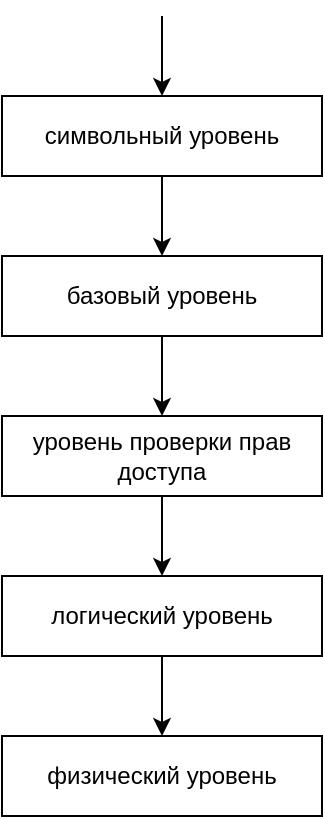 <mxfile version="16.0.0" type="device" pages="7"><diagram id="U2ZqbZIw9QofRoeQ5c0A" name="Page-1"><mxGraphModel dx="1422" dy="873" grid="1" gridSize="10" guides="1" tooltips="1" connect="1" arrows="1" fold="1" page="1" pageScale="1" pageWidth="850" pageHeight="1100" math="0" shadow="0"><root><mxCell id="0"/><mxCell id="1" parent="0"/><mxCell id="IdD03yo93DKK46nMMhek-1" value="символьный уровень" style="rounded=0;whiteSpace=wrap;html=1;" vertex="1" parent="1"><mxGeometry x="200" y="120" width="160" height="40" as="geometry"/></mxCell><mxCell id="IdD03yo93DKK46nMMhek-2" value="" style="endArrow=classic;html=1;rounded=0;entryX=0.5;entryY=0;entryDx=0;entryDy=0;" edge="1" parent="1" target="IdD03yo93DKK46nMMhek-1"><mxGeometry width="50" height="50" relative="1" as="geometry"><mxPoint x="280" y="80" as="sourcePoint"/><mxPoint x="330" y="30" as="targetPoint"/></mxGeometry></mxCell><mxCell id="IdD03yo93DKK46nMMhek-3" value="базовый уровень" style="rounded=0;whiteSpace=wrap;html=1;" vertex="1" parent="1"><mxGeometry x="200" y="200" width="160" height="40" as="geometry"/></mxCell><mxCell id="IdD03yo93DKK46nMMhek-4" value="уровень проверки прав доступа" style="rounded=0;whiteSpace=wrap;html=1;" vertex="1" parent="1"><mxGeometry x="200" y="280" width="160" height="40" as="geometry"/></mxCell><mxCell id="IdD03yo93DKK46nMMhek-5" value="" style="endArrow=classic;html=1;rounded=0;exitX=0.5;exitY=1;exitDx=0;exitDy=0;entryX=0.5;entryY=0;entryDx=0;entryDy=0;" edge="1" parent="1" source="IdD03yo93DKK46nMMhek-1" target="IdD03yo93DKK46nMMhek-3"><mxGeometry width="50" height="50" relative="1" as="geometry"><mxPoint x="160" y="550" as="sourcePoint"/><mxPoint x="210" y="500" as="targetPoint"/></mxGeometry></mxCell><mxCell id="IdD03yo93DKK46nMMhek-6" value="" style="endArrow=classic;html=1;rounded=0;exitX=0.5;exitY=1;exitDx=0;exitDy=0;" edge="1" parent="1" source="IdD03yo93DKK46nMMhek-3" target="IdD03yo93DKK46nMMhek-4"><mxGeometry width="50" height="50" relative="1" as="geometry"><mxPoint x="170" y="400" as="sourcePoint"/><mxPoint x="220" y="350" as="targetPoint"/></mxGeometry></mxCell><mxCell id="IdD03yo93DKK46nMMhek-7" value="логический уровень" style="rounded=0;whiteSpace=wrap;html=1;" vertex="1" parent="1"><mxGeometry x="200" y="360" width="160" height="40" as="geometry"/></mxCell><mxCell id="IdD03yo93DKK46nMMhek-8" value="физический уровень" style="rounded=0;whiteSpace=wrap;html=1;" vertex="1" parent="1"><mxGeometry x="200" y="440" width="160" height="40" as="geometry"/></mxCell><mxCell id="IdD03yo93DKK46nMMhek-9" value="" style="endArrow=classic;html=1;rounded=0;exitX=0.5;exitY=1;exitDx=0;exitDy=0;entryX=0.5;entryY=0;entryDx=0;entryDy=0;" edge="1" parent="1" source="IdD03yo93DKK46nMMhek-4" target="IdD03yo93DKK46nMMhek-7"><mxGeometry width="50" height="50" relative="1" as="geometry"><mxPoint x="-60" y="400" as="sourcePoint"/><mxPoint x="-10" y="350" as="targetPoint"/></mxGeometry></mxCell><mxCell id="IdD03yo93DKK46nMMhek-10" value="" style="endArrow=classic;html=1;rounded=0;exitX=0.5;exitY=1;exitDx=0;exitDy=0;" edge="1" parent="1" source="IdD03yo93DKK46nMMhek-7" target="IdD03yo93DKK46nMMhek-8"><mxGeometry width="50" height="50" relative="1" as="geometry"><mxPoint x="210" y="680" as="sourcePoint"/><mxPoint x="260" y="630" as="targetPoint"/></mxGeometry></mxCell></root></mxGraphModel></diagram><diagram id="pw4xMHkAfM4W3jhiuZm_" name="Page-2"><mxGraphModel dx="1422" dy="873" grid="1" gridSize="10" guides="1" tooltips="1" connect="1" arrows="1" fold="1" page="1" pageScale="1" pageWidth="850" pageHeight="1100" math="0" shadow="0"><root><mxCell id="EPVR5McbPEmQp6j_vHeq-0"/><mxCell id="EPVR5McbPEmQp6j_vHeq-1" parent="EPVR5McbPEmQp6j_vHeq-0"/><mxCell id="EPVR5McbPEmQp6j_vHeq-2" value="read(), write(), open(), ioctl()" style="text;html=1;strokeColor=none;fillColor=none;align=center;verticalAlign=middle;whiteSpace=wrap;rounded=0;" vertex="1" parent="EPVR5McbPEmQp6j_vHeq-1"><mxGeometry x="410" y="170" width="210" height="30" as="geometry"/></mxCell><mxCell id="EPVR5McbPEmQp6j_vHeq-3" value="процесс" style="ellipse;whiteSpace=wrap;html=1;" vertex="1" parent="EPVR5McbPEmQp6j_vHeq-1"><mxGeometry x="390" y="110" width="90" height="40" as="geometry"/></mxCell><mxCell id="EPVR5McbPEmQp6j_vHeq-4" value="" style="endArrow=classic;html=1;rounded=0;" edge="1" parent="EPVR5McbPEmQp6j_vHeq-1" source="EPVR5McbPEmQp6j_vHeq-3" target="EPVR5McbPEmQp6j_vHeq-5"><mxGeometry width="50" height="50" relative="1" as="geometry"><mxPoint x="240" y="380" as="sourcePoint"/><mxPoint x="290" y="330" as="targetPoint"/></mxGeometry></mxCell><mxCell id="EPVR5McbPEmQp6j_vHeq-14" style="edgeStyle=orthogonalEdgeStyle;rounded=0;orthogonalLoop=1;jettySize=auto;html=1;" edge="1" parent="EPVR5McbPEmQp6j_vHeq-1" source="EPVR5McbPEmQp6j_vHeq-5" target="EPVR5McbPEmQp6j_vHeq-8"><mxGeometry relative="1" as="geometry"><Array as="points"><mxPoint x="435" y="350"/><mxPoint x="150" y="350"/></Array></mxGeometry></mxCell><mxCell id="EPVR5McbPEmQp6j_vHeq-15" style="edgeStyle=orthogonalEdgeStyle;rounded=0;orthogonalLoop=1;jettySize=auto;html=1;" edge="1" parent="EPVR5McbPEmQp6j_vHeq-1" source="EPVR5McbPEmQp6j_vHeq-5" target="EPVR5McbPEmQp6j_vHeq-9"><mxGeometry relative="1" as="geometry"><Array as="points"><mxPoint x="435" y="350"/><mxPoint x="290" y="350"/></Array></mxGeometry></mxCell><mxCell id="EPVR5McbPEmQp6j_vHeq-16" style="edgeStyle=orthogonalEdgeStyle;rounded=0;orthogonalLoop=1;jettySize=auto;html=1;" edge="1" parent="EPVR5McbPEmQp6j_vHeq-1" source="EPVR5McbPEmQp6j_vHeq-5" target="EPVR5McbPEmQp6j_vHeq-10"><mxGeometry relative="1" as="geometry"/></mxCell><mxCell id="EPVR5McbPEmQp6j_vHeq-17" style="edgeStyle=orthogonalEdgeStyle;rounded=0;orthogonalLoop=1;jettySize=auto;html=1;" edge="1" parent="EPVR5McbPEmQp6j_vHeq-1" source="EPVR5McbPEmQp6j_vHeq-5" target="EPVR5McbPEmQp6j_vHeq-11"><mxGeometry relative="1" as="geometry"><Array as="points"><mxPoint x="435" y="350"/><mxPoint x="570" y="350"/></Array></mxGeometry></mxCell><mxCell id="EPVR5McbPEmQp6j_vHeq-18" style="edgeStyle=orthogonalEdgeStyle;rounded=0;orthogonalLoop=1;jettySize=auto;html=1;" edge="1" parent="EPVR5McbPEmQp6j_vHeq-1" source="EPVR5McbPEmQp6j_vHeq-5" target="EPVR5McbPEmQp6j_vHeq-12"><mxGeometry relative="1" as="geometry"><Array as="points"><mxPoint x="435" y="350"/><mxPoint x="710" y="350"/></Array></mxGeometry></mxCell><mxCell id="EPVR5McbPEmQp6j_vHeq-19" style="edgeStyle=orthogonalEdgeStyle;rounded=0;orthogonalLoop=1;jettySize=auto;html=1;" edge="1" parent="EPVR5McbPEmQp6j_vHeq-1" source="EPVR5McbPEmQp6j_vHeq-5" target="EPVR5McbPEmQp6j_vHeq-13"><mxGeometry relative="1" as="geometry"><Array as="points"><mxPoint x="435" y="350"/><mxPoint x="850" y="350"/></Array></mxGeometry></mxCell><mxCell id="EPVR5McbPEmQp6j_vHeq-5" value="интерфейс VFS" style="rounded=0;whiteSpace=wrap;html=1;" vertex="1" parent="EPVR5McbPEmQp6j_vHeq-1"><mxGeometry x="375" y="270" width="120" height="60" as="geometry"/></mxCell><mxCell id="EPVR5McbPEmQp6j_vHeq-6" value="" style="endArrow=none;dashed=1;html=1;rounded=0;" edge="1" parent="EPVR5McbPEmQp6j_vHeq-1"><mxGeometry width="50" height="50" relative="1" as="geometry"><mxPoint x="560" y="220" as="sourcePoint"/><mxPoint x="280" y="220" as="targetPoint"/></mxGeometry></mxCell><mxCell id="EPVR5McbPEmQp6j_vHeq-7" value="ядро" style="text;html=1;strokeColor=none;fillColor=none;align=center;verticalAlign=middle;whiteSpace=wrap;rounded=0;" vertex="1" parent="EPVR5McbPEmQp6j_vHeq-1"><mxGeometry x="490" y="220" width="60" height="30" as="geometry"/></mxCell><mxCell id="EPVR5McbPEmQp6j_vHeq-8" value="ext2" style="rounded=0;whiteSpace=wrap;html=1;" vertex="1" parent="EPVR5McbPEmQp6j_vHeq-1"><mxGeometry x="90" y="400" width="120" height="60" as="geometry"/></mxCell><mxCell id="EPVR5McbPEmQp6j_vHeq-9" value="ext4" style="rounded=0;whiteSpace=wrap;html=1;" vertex="1" parent="EPVR5McbPEmQp6j_vHeq-1"><mxGeometry x="230" y="400" width="120" height="60" as="geometry"/></mxCell><mxCell id="EPVR5McbPEmQp6j_vHeq-10" value="vfs" style="rounded=0;whiteSpace=wrap;html=1;" vertex="1" parent="EPVR5McbPEmQp6j_vHeq-1"><mxGeometry x="370" y="400" width="120" height="60" as="geometry"/></mxCell><mxCell id="EPVR5McbPEmQp6j_vHeq-11" value="NTFS" style="rounded=0;whiteSpace=wrap;html=1;" vertex="1" parent="EPVR5McbPEmQp6j_vHeq-1"><mxGeometry x="510" y="400" width="120" height="60" as="geometry"/></mxCell><mxCell id="EPVR5McbPEmQp6j_vHeq-12" value="FAT" style="rounded=0;whiteSpace=wrap;html=1;" vertex="1" parent="EPVR5McbPEmQp6j_vHeq-1"><mxGeometry x="650" y="400" width="120" height="60" as="geometry"/></mxCell><mxCell id="EPVR5McbPEmQp6j_vHeq-13" value="FAT32" style="rounded=0;whiteSpace=wrap;html=1;" vertex="1" parent="EPVR5McbPEmQp6j_vHeq-1"><mxGeometry x="790" y="400" width="120" height="60" as="geometry"/></mxCell><mxCell id="EPVR5McbPEmQp6j_vHeq-20" value="..." style="text;html=1;strokeColor=none;fillColor=none;align=center;verticalAlign=middle;whiteSpace=wrap;rounded=0;" vertex="1" parent="EPVR5McbPEmQp6j_vHeq-1"><mxGeometry x="930" y="415" width="60" height="30" as="geometry"/></mxCell></root></mxGraphModel></diagram><diagram id="NomPcIV__DQbDTZwKPg_" name="Page-3"><mxGraphModel dx="1422" dy="873" grid="1" gridSize="10" guides="1" tooltips="1" connect="1" arrows="1" fold="1" page="1" pageScale="1" pageWidth="850" pageHeight="1100" math="0" shadow="0"><root><mxCell id="LB7xl99_yZqQ_AdRo1Hu-0"/><mxCell id="LB7xl99_yZqQ_AdRo1Hu-1" parent="LB7xl99_yZqQ_AdRo1Hu-0"/><mxCell id="LB7xl99_yZqQ_AdRo1Hu-17" style="edgeStyle=orthogonalEdgeStyle;rounded=0;orthogonalLoop=1;jettySize=auto;html=1;exitX=0.5;exitY=1;exitDx=0;exitDy=0;entryX=0.5;entryY=0;entryDx=0;entryDy=0;" edge="1" parent="LB7xl99_yZqQ_AdRo1Hu-1" source="LB7xl99_yZqQ_AdRo1Hu-2" target="LB7xl99_yZqQ_AdRo1Hu-3"><mxGeometry relative="1" as="geometry"/></mxCell><mxCell id="LB7xl99_yZqQ_AdRo1Hu-19" style="edgeStyle=orthogonalEdgeStyle;rounded=0;orthogonalLoop=1;jettySize=auto;html=1;exitX=0.5;exitY=1;exitDx=0;exitDy=0;" edge="1" parent="LB7xl99_yZqQ_AdRo1Hu-1" source="LB7xl99_yZqQ_AdRo1Hu-2" target="LB7xl99_yZqQ_AdRo1Hu-4"><mxGeometry relative="1" as="geometry"/></mxCell><mxCell id="LB7xl99_yZqQ_AdRo1Hu-20" style="edgeStyle=orthogonalEdgeStyle;rounded=0;orthogonalLoop=1;jettySize=auto;html=1;exitX=0.5;exitY=1;exitDx=0;exitDy=0;" edge="1" parent="LB7xl99_yZqQ_AdRo1Hu-1" source="LB7xl99_yZqQ_AdRo1Hu-2" target="LB7xl99_yZqQ_AdRo1Hu-5"><mxGeometry relative="1" as="geometry"/></mxCell><mxCell id="LB7xl99_yZqQ_AdRo1Hu-21" style="edgeStyle=orthogonalEdgeStyle;rounded=0;orthogonalLoop=1;jettySize=auto;html=1;exitX=0.5;exitY=1;exitDx=0;exitDy=0;" edge="1" parent="LB7xl99_yZqQ_AdRo1Hu-1" source="LB7xl99_yZqQ_AdRo1Hu-2" target="LB7xl99_yZqQ_AdRo1Hu-6"><mxGeometry relative="1" as="geometry"/></mxCell><mxCell id="LB7xl99_yZqQ_AdRo1Hu-22" style="edgeStyle=orthogonalEdgeStyle;rounded=0;orthogonalLoop=1;jettySize=auto;html=1;exitX=0.5;exitY=1;exitDx=0;exitDy=0;" edge="1" parent="LB7xl99_yZqQ_AdRo1Hu-1" source="LB7xl99_yZqQ_AdRo1Hu-2" target="LB7xl99_yZqQ_AdRo1Hu-7"><mxGeometry relative="1" as="geometry"/></mxCell><mxCell id="LB7xl99_yZqQ_AdRo1Hu-2" value="/" style="rounded=0;whiteSpace=wrap;html=1;" vertex="1" parent="LB7xl99_yZqQ_AdRo1Hu-1"><mxGeometry x="330" y="80" width="80" height="30" as="geometry"/></mxCell><mxCell id="LB7xl99_yZqQ_AdRo1Hu-3" value="bin" style="rounded=0;whiteSpace=wrap;html=1;" vertex="1" parent="LB7xl99_yZqQ_AdRo1Hu-1"><mxGeometry x="170" y="160" width="80" height="30" as="geometry"/></mxCell><mxCell id="LB7xl99_yZqQ_AdRo1Hu-13" style="edgeStyle=orthogonalEdgeStyle;rounded=0;orthogonalLoop=1;jettySize=auto;html=1;exitX=0.5;exitY=1;exitDx=0;exitDy=0;" edge="1" parent="LB7xl99_yZqQ_AdRo1Hu-1" source="LB7xl99_yZqQ_AdRo1Hu-4" target="LB7xl99_yZqQ_AdRo1Hu-11"><mxGeometry relative="1" as="geometry"/></mxCell><mxCell id="LB7xl99_yZqQ_AdRo1Hu-14" style="edgeStyle=orthogonalEdgeStyle;rounded=0;orthogonalLoop=1;jettySize=auto;html=1;exitX=0.5;exitY=1;exitDx=0;exitDy=0;" edge="1" parent="LB7xl99_yZqQ_AdRo1Hu-1" source="LB7xl99_yZqQ_AdRo1Hu-4" target="LB7xl99_yZqQ_AdRo1Hu-12"><mxGeometry relative="1" as="geometry"/></mxCell><mxCell id="LB7xl99_yZqQ_AdRo1Hu-4" value="etc" style="rounded=0;whiteSpace=wrap;html=1;" vertex="1" parent="LB7xl99_yZqQ_AdRo1Hu-1"><mxGeometry x="275" y="160" width="80" height="30" as="geometry"/></mxCell><mxCell id="LB7xl99_yZqQ_AdRo1Hu-5" value="dev" style="rounded=0;whiteSpace=wrap;html=1;" vertex="1" parent="LB7xl99_yZqQ_AdRo1Hu-1"><mxGeometry x="380" y="160" width="80" height="30" as="geometry"/></mxCell><mxCell id="LB7xl99_yZqQ_AdRo1Hu-15" style="edgeStyle=orthogonalEdgeStyle;rounded=0;orthogonalLoop=1;jettySize=auto;html=1;exitX=0.5;exitY=1;exitDx=0;exitDy=0;" edge="1" parent="LB7xl99_yZqQ_AdRo1Hu-1" source="LB7xl99_yZqQ_AdRo1Hu-6" target="LB7xl99_yZqQ_AdRo1Hu-10"><mxGeometry relative="1" as="geometry"/></mxCell><mxCell id="LB7xl99_yZqQ_AdRo1Hu-16" style="edgeStyle=orthogonalEdgeStyle;rounded=0;orthogonalLoop=1;jettySize=auto;html=1;exitX=0.5;exitY=1;exitDx=0;exitDy=0;" edge="1" parent="LB7xl99_yZqQ_AdRo1Hu-1" source="LB7xl99_yZqQ_AdRo1Hu-6" target="LB7xl99_yZqQ_AdRo1Hu-8"><mxGeometry relative="1" as="geometry"/></mxCell><mxCell id="LB7xl99_yZqQ_AdRo1Hu-6" value="usr" style="rounded=0;whiteSpace=wrap;html=1;" vertex="1" parent="LB7xl99_yZqQ_AdRo1Hu-1"><mxGeometry x="490" y="160" width="80" height="30" as="geometry"/></mxCell><mxCell id="LB7xl99_yZqQ_AdRo1Hu-7" value="vmunix" style="rounded=0;whiteSpace=wrap;html=1;" vertex="1" parent="LB7xl99_yZqQ_AdRo1Hu-1"><mxGeometry x="600" y="160" width="80" height="30" as="geometry"/></mxCell><mxCell id="LB7xl99_yZqQ_AdRo1Hu-8" value="lib" style="rounded=0;whiteSpace=wrap;html=1;" vertex="1" parent="LB7xl99_yZqQ_AdRo1Hu-1"><mxGeometry x="550" y="250" width="80" height="30" as="geometry"/></mxCell><mxCell id="LB7xl99_yZqQ_AdRo1Hu-10" value="local" style="rounded=0;whiteSpace=wrap;html=1;" vertex="1" parent="LB7xl99_yZqQ_AdRo1Hu-1"><mxGeometry x="440" y="250" width="80" height="30" as="geometry"/></mxCell><mxCell id="LB7xl99_yZqQ_AdRo1Hu-11" value="password" style="rounded=0;whiteSpace=wrap;html=1;" vertex="1" parent="LB7xl99_yZqQ_AdRo1Hu-1"><mxGeometry x="225" y="250" width="80" height="30" as="geometry"/></mxCell><mxCell id="LB7xl99_yZqQ_AdRo1Hu-12" value="host" style="rounded=0;whiteSpace=wrap;html=1;" vertex="1" parent="LB7xl99_yZqQ_AdRo1Hu-1"><mxGeometry x="325" y="250" width="80" height="30" as="geometry"/></mxCell></root></mxGraphModel></diagram><diagram id="M8dKaa1DYaewEeD1OTQ4" name="Page-4"><mxGraphModel dx="1422" dy="873" grid="1" gridSize="10" guides="1" tooltips="1" connect="1" arrows="1" fold="1" page="1" pageScale="1" pageWidth="850" pageHeight="1100" math="0" shadow="0"><root><mxCell id="rA-mi5v5BwTH2N6yCbnE-0"/><mxCell id="rA-mi5v5BwTH2N6yCbnE-1" parent="rA-mi5v5BwTH2N6yCbnE-0"/><mxCell id="rA-mi5v5BwTH2N6yCbnE-2" value="пользователь" style="rounded=0;whiteSpace=wrap;html=1;" vertex="1" parent="rA-mi5v5BwTH2N6yCbnE-1"><mxGeometry x="340" y="80" width="120" height="40" as="geometry"/></mxCell><mxCell id="rA-mi5v5BwTH2N6yCbnE-3" value="GLIBC" style="rounded=0;whiteSpace=wrap;html=1;" vertex="1" parent="rA-mi5v5BwTH2N6yCbnE-1"><mxGeometry x="340" y="150" width="120" height="40" as="geometry"/></mxCell><mxCell id="rA-mi5v5BwTH2N6yCbnE-4" value="" style="endArrow=none;dashed=1;html=1;rounded=0;" edge="1" parent="rA-mi5v5BwTH2N6yCbnE-1"><mxGeometry width="50" height="50" relative="1" as="geometry"><mxPoint x="280" y="210" as="sourcePoint"/><mxPoint x="520" y="210" as="targetPoint"/></mxGeometry></mxCell><mxCell id="rA-mi5v5BwTH2N6yCbnE-5" value="режим ядра" style="text;html=1;strokeColor=none;fillColor=none;align=center;verticalAlign=middle;whiteSpace=wrap;rounded=0;" vertex="1" parent="rA-mi5v5BwTH2N6yCbnE-1"><mxGeometry x="450" y="210" width="130" height="30" as="geometry"/></mxCell><mxCell id="rA-mi5v5BwTH2N6yCbnE-6" value="структура VFS (Linux)" style="text;html=1;strokeColor=none;fillColor=none;align=center;verticalAlign=middle;whiteSpace=wrap;rounded=0;" vertex="1" parent="rA-mi5v5BwTH2N6yCbnE-1"><mxGeometry x="220" y="100" width="60" height="30" as="geometry"/></mxCell><mxCell id="rA-mi5v5BwTH2N6yCbnE-7" value="интерфейс системных вызовов" style="rounded=0;whiteSpace=wrap;html=1;" vertex="1" parent="rA-mi5v5BwTH2N6yCbnE-1"><mxGeometry x="340" y="250" width="120" height="40" as="geometry"/></mxCell><mxCell id="rA-mi5v5BwTH2N6yCbnE-8" value="VFS" style="rounded=0;whiteSpace=wrap;html=1;" vertex="1" parent="rA-mi5v5BwTH2N6yCbnE-1"><mxGeometry x="340" y="320" width="120" height="40" as="geometry"/></mxCell><mxCell id="rA-mi5v5BwTH2N6yCbnE-9" value="FS0" style="rounded=0;whiteSpace=wrap;html=1;" vertex="1" parent="rA-mi5v5BwTH2N6yCbnE-1"><mxGeometry x="240" y="400" width="60" height="40" as="geometry"/></mxCell><mxCell id="rA-mi5v5BwTH2N6yCbnE-10" value="FS1" style="rounded=0;whiteSpace=wrap;html=1;" vertex="1" parent="rA-mi5v5BwTH2N6yCbnE-1"><mxGeometry x="330" y="400" width="60" height="40" as="geometry"/></mxCell><mxCell id="rA-mi5v5BwTH2N6yCbnE-11" value="FSi" style="rounded=0;whiteSpace=wrap;html=1;" vertex="1" parent="rA-mi5v5BwTH2N6yCbnE-1"><mxGeometry x="490" y="400" width="60" height="40" as="geometry"/></mxCell><mxCell id="rA-mi5v5BwTH2N6yCbnE-15" value="..." style="text;html=1;strokeColor=none;fillColor=none;align=center;verticalAlign=middle;whiteSpace=wrap;rounded=0;" vertex="1" parent="rA-mi5v5BwTH2N6yCbnE-1"><mxGeometry x="410" y="405" width="60" height="30" as="geometry"/></mxCell><mxCell id="rA-mi5v5BwTH2N6yCbnE-16" value="блочный уровень" style="rounded=0;whiteSpace=wrap;html=1;" vertex="1" parent="rA-mi5v5BwTH2N6yCbnE-1"><mxGeometry x="340" y="480" width="120" height="40" as="geometry"/></mxCell><mxCell id="rA-mi5v5BwTH2N6yCbnE-17" value="драйверы устройств" style="rounded=0;whiteSpace=wrap;html=1;" vertex="1" parent="rA-mi5v5BwTH2N6yCbnE-1"><mxGeometry x="340" y="550" width="120" height="40" as="geometry"/></mxCell><mxCell id="rA-mi5v5BwTH2N6yCbnE-18" value="физ уровень" style="text;html=1;strokeColor=none;fillColor=none;align=center;verticalAlign=middle;whiteSpace=wrap;rounded=0;" vertex="1" parent="rA-mi5v5BwTH2N6yCbnE-1"><mxGeometry x="210" y="520" width="60" height="30" as="geometry"/></mxCell><mxCell id="rA-mi5v5BwTH2N6yCbnE-19" value="" style="shape=curlyBracket;whiteSpace=wrap;html=1;rounded=1;" vertex="1" parent="rA-mi5v5BwTH2N6yCbnE-1"><mxGeometry x="290" y="480" width="20" height="110" as="geometry"/></mxCell><mxCell id="rA-mi5v5BwTH2N6yCbnE-20" value="GNU C" style="text;html=1;strokeColor=none;fillColor=none;align=center;verticalAlign=middle;whiteSpace=wrap;rounded=0;" vertex="1" parent="rA-mi5v5BwTH2N6yCbnE-1"><mxGeometry x="530" y="155" width="60" height="30" as="geometry"/></mxCell><mxCell id="rA-mi5v5BwTH2N6yCbnE-21" value="SCI" style="text;html=1;strokeColor=none;fillColor=none;align=center;verticalAlign=middle;whiteSpace=wrap;rounded=0;" vertex="1" parent="rA-mi5v5BwTH2N6yCbnE-1"><mxGeometry x="460" y="255" width="60" height="30" as="geometry"/></mxCell></root></mxGraphModel></diagram><diagram id="I8XRw5m6M5Rdo8iK38q5" name="Page-5"><mxGraphModel dx="1422" dy="873" grid="1" gridSize="10" guides="1" tooltips="1" connect="1" arrows="1" fold="1" page="1" pageScale="1" pageWidth="850" pageHeight="1100" math="0" shadow="0"><root><mxCell id="nL0izZhmDislGTECTPsI-0"/><mxCell id="nL0izZhmDislGTECTPsI-1" parent="nL0izZhmDislGTECTPsI-0"/><mxCell id="nL0izZhmDislGTECTPsI-2" value="" style="ellipse;shape=doubleEllipse;whiteSpace=wrap;html=1;fillColor=none;strokeWidth=1;" vertex="1" parent="nL0izZhmDislGTECTPsI-1"><mxGeometry x="80" y="170" width="260" height="130" as="geometry"/></mxCell><mxCell id="nL0izZhmDislGTECTPsI-3" value="" style="ellipse;shape=doubleEllipse;whiteSpace=wrap;html=1;fillColor=none;strokeWidth=1;" vertex="1" parent="nL0izZhmDislGTECTPsI-1"><mxGeometry x="80" y="360" width="260" height="130" as="geometry"/></mxCell><mxCell id="nL0izZhmDislGTECTPsI-4" value="" style="ellipse;shape=doubleEllipse;whiteSpace=wrap;html=1;fillColor=none;strokeWidth=1;" vertex="1" parent="nL0izZhmDislGTECTPsI-1"><mxGeometry x="120" y="200" width="180" height="70" as="geometry"/></mxCell><mxCell id="nL0izZhmDislGTECTPsI-5" value="" style="ellipse;shape=doubleEllipse;whiteSpace=wrap;html=1;fillColor=none;strokeWidth=1;" vertex="1" parent="nL0izZhmDislGTECTPsI-1"><mxGeometry x="120" y="390" width="180" height="70" as="geometry"/></mxCell><mxCell id="nL0izZhmDislGTECTPsI-6" value="" style="shape=cylinder3;whiteSpace=wrap;html=1;boundedLbl=1;backgroundOutline=1;size=6;lid=0;strokeWidth=1;fillColor=none;" vertex="1" parent="nL0izZhmDislGTECTPsI-1"><mxGeometry x="200" y="110" width="20" height="120" as="geometry"/></mxCell><mxCell id="nL0izZhmDislGTECTPsI-7" value="" style="shape=cylinder3;whiteSpace=wrap;html=1;boundedLbl=1;backgroundOutline=1;size=6;lid=0;strokeWidth=1;fillColor=none;" vertex="1" parent="nL0izZhmDislGTECTPsI-1"><mxGeometry x="200" y="300" width="20" height="120" as="geometry"/></mxCell><mxCell id="nL0izZhmDislGTECTPsI-8" value="" style="shape=cylinder3;whiteSpace=wrap;html=1;boundedLbl=1;backgroundOutline=1;size=6;lid=0;strokeWidth=1;fillColor=none;" vertex="1" parent="nL0izZhmDislGTECTPsI-1"><mxGeometry x="200" y="490" width="20" height="60" as="geometry"/></mxCell><mxCell id="nL0izZhmDislGTECTPsI-9" value="" style="shape=parallelogram;perimeter=parallelogramPerimeter;whiteSpace=wrap;html=1;fixedSize=1;strokeWidth=1;fillColor=none;size=10;rotation=-180;flipH=1;" vertex="1" parent="nL0izZhmDislGTECTPsI-1"><mxGeometry x="290" y="215" width="120" height="40" as="geometry"/></mxCell><mxCell id="nL0izZhmDislGTECTPsI-10" value="" style="shape=parallelogram;perimeter=parallelogramPerimeter;whiteSpace=wrap;html=1;fixedSize=1;strokeWidth=1;fillColor=none;size=10;rotation=-180;flipH=1;" vertex="1" parent="nL0izZhmDislGTECTPsI-1"><mxGeometry x="290" y="405" width="120" height="40" as="geometry"/></mxCell><mxCell id="nL0izZhmDislGTECTPsI-11" value="" style="shape=parallelogram;perimeter=parallelogramPerimeter;whiteSpace=wrap;html=1;fixedSize=1;strokeWidth=1;fillColor=none;size=40;rotation=-90;flipH=0;" vertex="1" parent="nL0izZhmDislGTECTPsI-1"><mxGeometry x="205" y="325" width="410" height="20" as="geometry"/></mxCell></root></mxGraphModel></diagram><diagram id="_22Js1iBf7WLRg5M_WLA" name="Page-6"><mxGraphModel dx="1422" dy="873" grid="1" gridSize="10" guides="1" tooltips="1" connect="1" arrows="1" fold="1" page="1" pageScale="1" pageWidth="850" pageHeight="1100" math="0" shadow="0"><root><mxCell id="9k4hexRi-d924ADs0n7i-0"/><mxCell id="9k4hexRi-d924ADs0n7i-1" parent="9k4hexRi-d924ADs0n7i-0"/><mxCell id="9k4hexRi-d924ADs0n7i-6" style="edgeStyle=orthogonalEdgeStyle;rounded=0;orthogonalLoop=1;jettySize=auto;html=1;" edge="1" parent="9k4hexRi-d924ADs0n7i-1" source="9k4hexRi-d924ADs0n7i-2" target="9k4hexRi-d924ADs0n7i-3"><mxGeometry relative="1" as="geometry"/></mxCell><mxCell id="9k4hexRi-d924ADs0n7i-2" value="write()" style="rounded=0;whiteSpace=wrap;html=1;strokeWidth=1;fillColor=default;" vertex="1" parent="9k4hexRi-d924ADs0n7i-1"><mxGeometry x="80" y="120" width="100" height="30" as="geometry"/></mxCell><mxCell id="9k4hexRi-d924ADs0n7i-7" style="edgeStyle=orthogonalEdgeStyle;rounded=0;orthogonalLoop=1;jettySize=auto;html=1;" edge="1" parent="9k4hexRi-d924ADs0n7i-1" source="9k4hexRi-d924ADs0n7i-3" target="9k4hexRi-d924ADs0n7i-4"><mxGeometry relative="1" as="geometry"/></mxCell><mxCell id="9k4hexRi-d924ADs0n7i-3" value="sys_write()" style="rounded=0;whiteSpace=wrap;html=1;strokeWidth=1;fillColor=default;" vertex="1" parent="9k4hexRi-d924ADs0n7i-1"><mxGeometry x="250" y="120" width="100" height="30" as="geometry"/></mxCell><mxCell id="9k4hexRi-d924ADs0n7i-8" style="edgeStyle=orthogonalEdgeStyle;rounded=0;orthogonalLoop=1;jettySize=auto;html=1;" edge="1" parent="9k4hexRi-d924ADs0n7i-1" source="9k4hexRi-d924ADs0n7i-4" target="9k4hexRi-d924ADs0n7i-5"><mxGeometry relative="1" as="geometry"/></mxCell><mxCell id="9k4hexRi-d924ADs0n7i-4" value="file system's write method" style="rounded=0;whiteSpace=wrap;html=1;strokeWidth=1;fillColor=default;" vertex="1" parent="9k4hexRi-d924ADs0n7i-1"><mxGeometry x="400" y="120" width="100" height="30" as="geometry"/></mxCell><mxCell id="9k4hexRi-d924ADs0n7i-5" value="" style="shape=cylinder3;whiteSpace=wrap;html=1;boundedLbl=1;backgroundOutline=1;size=15;strokeWidth=1;fillColor=default;" vertex="1" parent="9k4hexRi-d924ADs0n7i-1"><mxGeometry x="560" y="95" width="60" height="80" as="geometry"/></mxCell><mxCell id="9k4hexRi-d924ADs0n7i-9" value="user space" style="text;html=1;strokeColor=none;fillColor=none;align=center;verticalAlign=middle;whiteSpace=wrap;rounded=0;" vertex="1" parent="9k4hexRi-d924ADs0n7i-1"><mxGeometry x="90" y="170" width="90" height="30" as="geometry"/></mxCell><mxCell id="9k4hexRi-d924ADs0n7i-10" value="VFS" style="text;html=1;strokeColor=none;fillColor=none;align=center;verticalAlign=middle;whiteSpace=wrap;rounded=0;" vertex="1" parent="9k4hexRi-d924ADs0n7i-1"><mxGeometry x="255" y="170" width="90" height="30" as="geometry"/></mxCell><mxCell id="9k4hexRi-d924ADs0n7i-11" value="file system" style="text;html=1;strokeColor=none;fillColor=none;align=center;verticalAlign=middle;whiteSpace=wrap;rounded=0;" vertex="1" parent="9k4hexRi-d924ADs0n7i-1"><mxGeometry x="405" y="170" width="90" height="30" as="geometry"/></mxCell><mxCell id="9k4hexRi-d924ADs0n7i-12" value="physical layer" style="text;html=1;strokeColor=none;fillColor=none;align=center;verticalAlign=middle;whiteSpace=wrap;rounded=0;" vertex="1" parent="9k4hexRi-d924ADs0n7i-1"><mxGeometry x="545" y="200" width="90" height="30" as="geometry"/></mxCell></root></mxGraphModel></diagram><diagram id="jjhfe2r6n2CiaDv_DCrd" name="Page-7"><mxGraphModel dx="1422" dy="873" grid="1" gridSize="10" guides="1" tooltips="1" connect="1" arrows="1" fold="1" page="1" pageScale="1" pageWidth="850" pageHeight="1100" math="0" shadow="0"><root><mxCell id="vI_23Ijtk3_aDpV-B29k-0"/><mxCell id="vI_23Ijtk3_aDpV-B29k-1" parent="vI_23Ijtk3_aDpV-B29k-0"/><mxCell id="vI_23Ijtk3_aDpV-B29k-2" value="storage device" style="shape=cylinder3;whiteSpace=wrap;html=1;boundedLbl=1;backgroundOutline=1;size=15;strokeWidth=1;fillColor=default;" vertex="1" parent="vI_23Ijtk3_aDpV-B29k-1"><mxGeometry x="80" y="120" width="70" height="100" as="geometry"/></mxCell><mxCell id="vI_23Ijtk3_aDpV-B29k-4" style="edgeStyle=orthogonalEdgeStyle;rounded=0;orthogonalLoop=1;jettySize=auto;html=1;" edge="1" parent="vI_23Ijtk3_aDpV-B29k-1" source="vI_23Ijtk3_aDpV-B29k-3" target="vI_23Ijtk3_aDpV-B29k-2"><mxGeometry relative="1" as="geometry"/></mxCell><mxCell id="vI_23Ijtk3_aDpV-B29k-3" value="superblock" style="rounded=0;whiteSpace=wrap;html=1;strokeWidth=1;fillColor=default;" vertex="1" parent="vI_23Ijtk3_aDpV-B29k-1"><mxGeometry x="200" y="150" width="100" height="40" as="geometry"/></mxCell><mxCell id="vI_23Ijtk3_aDpV-B29k-9" value="fd" style="edgeStyle=orthogonalEdgeStyle;rounded=0;orthogonalLoop=1;jettySize=auto;html=1;" edge="1" parent="vI_23Ijtk3_aDpV-B29k-1" source="vI_23Ijtk3_aDpV-B29k-5" target="vI_23Ijtk3_aDpV-B29k-7"><mxGeometry relative="1" as="geometry"/></mxCell><mxCell id="vI_23Ijtk3_aDpV-B29k-5" value="proc1" style="rounded=0;whiteSpace=wrap;html=1;strokeWidth=1;fillColor=default;" vertex="1" parent="vI_23Ijtk3_aDpV-B29k-1"><mxGeometry x="70" y="420" width="100" height="40" as="geometry"/></mxCell><mxCell id="vI_23Ijtk3_aDpV-B29k-10" value="fd" style="edgeStyle=orthogonalEdgeStyle;rounded=0;orthogonalLoop=1;jettySize=auto;html=1;" edge="1" parent="vI_23Ijtk3_aDpV-B29k-1" source="vI_23Ijtk3_aDpV-B29k-6" target="vI_23Ijtk3_aDpV-B29k-8"><mxGeometry relative="1" as="geometry"/></mxCell><mxCell id="vI_23Ijtk3_aDpV-B29k-6" value="proc2" style="rounded=0;whiteSpace=wrap;html=1;strokeWidth=1;fillColor=default;" vertex="1" parent="vI_23Ijtk3_aDpV-B29k-1"><mxGeometry x="70" y="480" width="100" height="40" as="geometry"/></mxCell><mxCell id="vI_23Ijtk3_aDpV-B29k-17" value="f_dentry" style="edgeStyle=orthogonalEdgeStyle;rounded=0;orthogonalLoop=1;jettySize=auto;html=1;entryX=0;entryY=1;entryDx=0;entryDy=0;" edge="1" parent="vI_23Ijtk3_aDpV-B29k-1" source="vI_23Ijtk3_aDpV-B29k-7" target="vI_23Ijtk3_aDpV-B29k-11"><mxGeometry relative="1" as="geometry"/></mxCell><mxCell id="vI_23Ijtk3_aDpV-B29k-7" value="file" style="rounded=0;whiteSpace=wrap;html=1;strokeWidth=1;fillColor=default;" vertex="1" parent="vI_23Ijtk3_aDpV-B29k-1"><mxGeometry x="260" y="420" width="100" height="40" as="geometry"/></mxCell><mxCell id="vI_23Ijtk3_aDpV-B29k-18" value="f_dentry" style="edgeStyle=orthogonalEdgeStyle;rounded=0;orthogonalLoop=1;jettySize=auto;html=1;entryX=0;entryY=1;entryDx=0;entryDy=0;" edge="1" parent="vI_23Ijtk3_aDpV-B29k-1" source="vI_23Ijtk3_aDpV-B29k-8" target="vI_23Ijtk3_aDpV-B29k-14"><mxGeometry relative="1" as="geometry"/></mxCell><mxCell id="vI_23Ijtk3_aDpV-B29k-8" value="file" style="rounded=0;whiteSpace=wrap;html=1;strokeWidth=1;fillColor=default;" vertex="1" parent="vI_23Ijtk3_aDpV-B29k-1"><mxGeometry x="260" y="480" width="100" height="40" as="geometry"/></mxCell><mxCell id="vI_23Ijtk3_aDpV-B29k-20" value="d_inode" style="edgeStyle=orthogonalEdgeStyle;rounded=0;orthogonalLoop=1;jettySize=auto;html=1;exitX=1;exitY=0;exitDx=0;exitDy=0;" edge="1" parent="vI_23Ijtk3_aDpV-B29k-1" source="vI_23Ijtk3_aDpV-B29k-11" target="vI_23Ijtk3_aDpV-B29k-16"><mxGeometry relative="1" as="geometry"><Array as="points"><mxPoint x="470" y="340"/><mxPoint x="470" y="310"/><mxPoint x="400" y="310"/></Array></mxGeometry></mxCell><mxCell id="vI_23Ijtk3_aDpV-B29k-11" value="dentry" style="rounded=0;whiteSpace=wrap;html=1;strokeWidth=1;fillColor=default;" vertex="1" parent="vI_23Ijtk3_aDpV-B29k-1"><mxGeometry x="420" y="340" width="70" height="60" as="geometry"/></mxCell><mxCell id="vI_23Ijtk3_aDpV-B29k-12" value="" style="rounded=0;whiteSpace=wrap;html=1;strokeWidth=1;fillColor=default;" vertex="1" parent="vI_23Ijtk3_aDpV-B29k-1"><mxGeometry x="400" y="340" width="20" height="60" as="geometry"/></mxCell><mxCell id="vI_23Ijtk3_aDpV-B29k-13" value="" style="rounded=0;whiteSpace=wrap;html=1;strokeWidth=1;fillColor=default;" vertex="1" parent="vI_23Ijtk3_aDpV-B29k-1"><mxGeometry x="490" y="340" width="20" height="60" as="geometry"/></mxCell><mxCell id="vI_23Ijtk3_aDpV-B29k-21" value="d_inode" style="edgeStyle=orthogonalEdgeStyle;rounded=0;orthogonalLoop=1;jettySize=auto;html=1;exitX=1;exitY=0;exitDx=0;exitDy=0;" edge="1" parent="vI_23Ijtk3_aDpV-B29k-1" source="vI_23Ijtk3_aDpV-B29k-14" target="vI_23Ijtk3_aDpV-B29k-16"><mxGeometry relative="1" as="geometry"><Array as="points"><mxPoint x="560" y="340"/><mxPoint x="560" y="290"/><mxPoint x="400" y="290"/></Array></mxGeometry></mxCell><mxCell id="vI_23Ijtk3_aDpV-B29k-14" value="dentry" style="rounded=0;whiteSpace=wrap;html=1;strokeWidth=1;fillColor=default;" vertex="1" parent="vI_23Ijtk3_aDpV-B29k-1"><mxGeometry x="510" y="340" width="70" height="60" as="geometry"/></mxCell><mxCell id="vI_23Ijtk3_aDpV-B29k-15" value="" style="rounded=0;whiteSpace=wrap;html=1;strokeWidth=1;fillColor=default;" vertex="1" parent="vI_23Ijtk3_aDpV-B29k-1"><mxGeometry x="580" y="340" width="20" height="60" as="geometry"/></mxCell><mxCell id="vI_23Ijtk3_aDpV-B29k-19" value="i_sb" style="edgeStyle=orthogonalEdgeStyle;rounded=0;orthogonalLoop=1;jettySize=auto;html=1;entryX=1;entryY=0.5;entryDx=0;entryDy=0;exitX=0.5;exitY=0;exitDx=0;exitDy=0;" edge="1" parent="vI_23Ijtk3_aDpV-B29k-1" source="vI_23Ijtk3_aDpV-B29k-16" target="vI_23Ijtk3_aDpV-B29k-3"><mxGeometry relative="1" as="geometry"/></mxCell><mxCell id="vI_23Ijtk3_aDpV-B29k-22" style="edgeStyle=orthogonalEdgeStyle;rounded=0;orthogonalLoop=1;jettySize=auto;html=1;exitX=0;exitY=0.5;exitDx=0;exitDy=0;" edge="1" parent="vI_23Ijtk3_aDpV-B29k-1" source="vI_23Ijtk3_aDpV-B29k-16" target="vI_23Ijtk3_aDpV-B29k-2"><mxGeometry relative="1" as="geometry"><Array as="points"><mxPoint x="180" y="220"/><mxPoint x="180" y="190"/></Array></mxGeometry></mxCell><mxCell id="vI_23Ijtk3_aDpV-B29k-16" value="inode" style="rounded=0;whiteSpace=wrap;html=1;strokeWidth=1;fillColor=default;" vertex="1" parent="vI_23Ijtk3_aDpV-B29k-1"><mxGeometry x="350" y="200" width="100" height="40" as="geometry"/></mxCell><mxCell id="vI_23Ijtk3_aDpV-B29k-23" value="" style="endArrow=classic;html=1;rounded=0;" edge="1" parent="vI_23Ijtk3_aDpV-B29k-1"><mxGeometry width="50" height="50" relative="1" as="geometry"><mxPoint x="560" y="230" as="sourcePoint"/><mxPoint x="530" y="290" as="targetPoint"/></mxGeometry></mxCell><mxCell id="vI_23Ijtk3_aDpV-B29k-24" value="" style="endArrow=classic;html=1;rounded=0;" edge="1" parent="vI_23Ijtk3_aDpV-B29k-1"><mxGeometry width="50" height="50" relative="1" as="geometry"><mxPoint x="560" y="230" as="sourcePoint"/><mxPoint x="450" y="310" as="targetPoint"/></mxGeometry></mxCell><mxCell id="vI_23Ijtk3_aDpV-B29k-25" value="hardlink" style="text;html=1;strokeColor=none;fillColor=none;align=center;verticalAlign=middle;whiteSpace=wrap;rounded=0;" vertex="1" parent="vI_23Ijtk3_aDpV-B29k-1"><mxGeometry x="530" y="200" width="60" height="30" as="geometry"/></mxCell></root></mxGraphModel></diagram></mxfile>